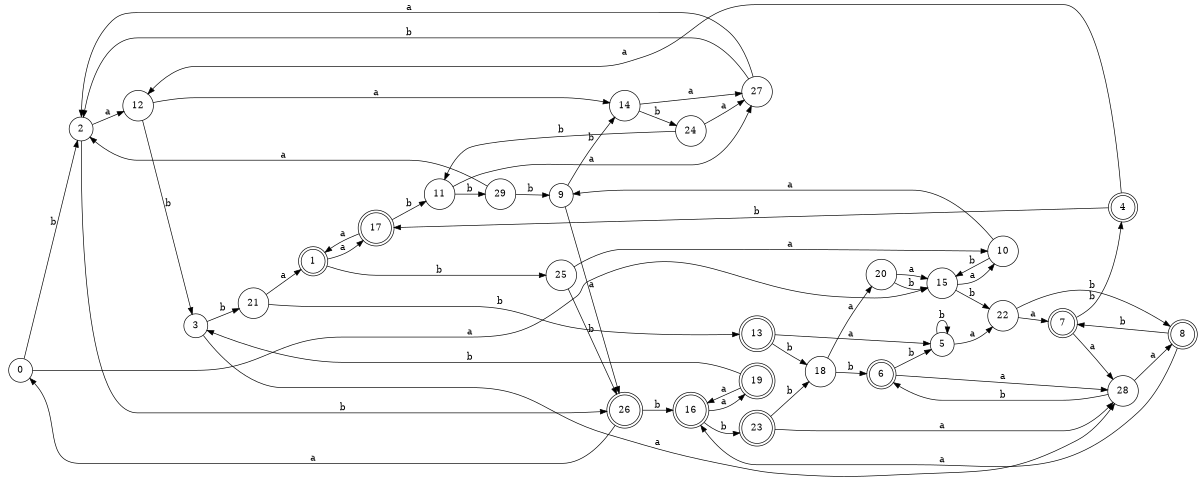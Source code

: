 digraph n24_1 {
__start0 [label="" shape="none"];

rankdir=LR;
size="8,5";

s0 [style="filled", color="black", fillcolor="white" shape="circle", label="0"];
s1 [style="rounded,filled", color="black", fillcolor="white" shape="doublecircle", label="1"];
s2 [style="filled", color="black", fillcolor="white" shape="circle", label="2"];
s3 [style="filled", color="black", fillcolor="white" shape="circle", label="3"];
s4 [style="rounded,filled", color="black", fillcolor="white" shape="doublecircle", label="4"];
s5 [style="filled", color="black", fillcolor="white" shape="circle", label="5"];
s6 [style="rounded,filled", color="black", fillcolor="white" shape="doublecircle", label="6"];
s7 [style="rounded,filled", color="black", fillcolor="white" shape="doublecircle", label="7"];
s8 [style="rounded,filled", color="black", fillcolor="white" shape="doublecircle", label="8"];
s9 [style="filled", color="black", fillcolor="white" shape="circle", label="9"];
s10 [style="filled", color="black", fillcolor="white" shape="circle", label="10"];
s11 [style="filled", color="black", fillcolor="white" shape="circle", label="11"];
s12 [style="filled", color="black", fillcolor="white" shape="circle", label="12"];
s13 [style="rounded,filled", color="black", fillcolor="white" shape="doublecircle", label="13"];
s14 [style="filled", color="black", fillcolor="white" shape="circle", label="14"];
s15 [style="filled", color="black", fillcolor="white" shape="circle", label="15"];
s16 [style="rounded,filled", color="black", fillcolor="white" shape="doublecircle", label="16"];
s17 [style="rounded,filled", color="black", fillcolor="white" shape="doublecircle", label="17"];
s18 [style="filled", color="black", fillcolor="white" shape="circle", label="18"];
s19 [style="rounded,filled", color="black", fillcolor="white" shape="doublecircle", label="19"];
s20 [style="filled", color="black", fillcolor="white" shape="circle", label="20"];
s21 [style="filled", color="black", fillcolor="white" shape="circle", label="21"];
s22 [style="filled", color="black", fillcolor="white" shape="circle", label="22"];
s23 [style="rounded,filled", color="black", fillcolor="white" shape="doublecircle", label="23"];
s24 [style="filled", color="black", fillcolor="white" shape="circle", label="24"];
s25 [style="filled", color="black", fillcolor="white" shape="circle", label="25"];
s26 [style="rounded,filled", color="black", fillcolor="white" shape="doublecircle", label="26"];
s27 [style="filled", color="black", fillcolor="white" shape="circle", label="27"];
s28 [style="filled", color="black", fillcolor="white" shape="circle", label="28"];
s29 [style="filled", color="black", fillcolor="white" shape="circle", label="29"];
s0 -> s15 [label="a"];
s0 -> s2 [label="b"];
s1 -> s17 [label="a"];
s1 -> s25 [label="b"];
s2 -> s12 [label="a"];
s2 -> s26 [label="b"];
s3 -> s28 [label="a"];
s3 -> s21 [label="b"];
s4 -> s12 [label="a"];
s4 -> s17 [label="b"];
s5 -> s22 [label="a"];
s5 -> s5 [label="b"];
s6 -> s28 [label="a"];
s6 -> s5 [label="b"];
s7 -> s28 [label="a"];
s7 -> s4 [label="b"];
s8 -> s16 [label="a"];
s8 -> s7 [label="b"];
s9 -> s26 [label="a"];
s9 -> s14 [label="b"];
s10 -> s9 [label="a"];
s10 -> s15 [label="b"];
s11 -> s27 [label="a"];
s11 -> s29 [label="b"];
s12 -> s14 [label="a"];
s12 -> s3 [label="b"];
s13 -> s5 [label="a"];
s13 -> s18 [label="b"];
s14 -> s27 [label="a"];
s14 -> s24 [label="b"];
s15 -> s10 [label="a"];
s15 -> s22 [label="b"];
s16 -> s19 [label="a"];
s16 -> s23 [label="b"];
s17 -> s1 [label="a"];
s17 -> s11 [label="b"];
s18 -> s20 [label="a"];
s18 -> s6 [label="b"];
s19 -> s16 [label="a"];
s19 -> s3 [label="b"];
s20 -> s15 [label="a"];
s20 -> s15 [label="b"];
s21 -> s1 [label="a"];
s21 -> s13 [label="b"];
s22 -> s7 [label="a"];
s22 -> s8 [label="b"];
s23 -> s28 [label="a"];
s23 -> s18 [label="b"];
s24 -> s27 [label="a"];
s24 -> s11 [label="b"];
s25 -> s10 [label="a"];
s25 -> s26 [label="b"];
s26 -> s0 [label="a"];
s26 -> s16 [label="b"];
s27 -> s2 [label="a"];
s27 -> s2 [label="b"];
s28 -> s8 [label="a"];
s28 -> s6 [label="b"];
s29 -> s2 [label="a"];
s29 -> s9 [label="b"];

}